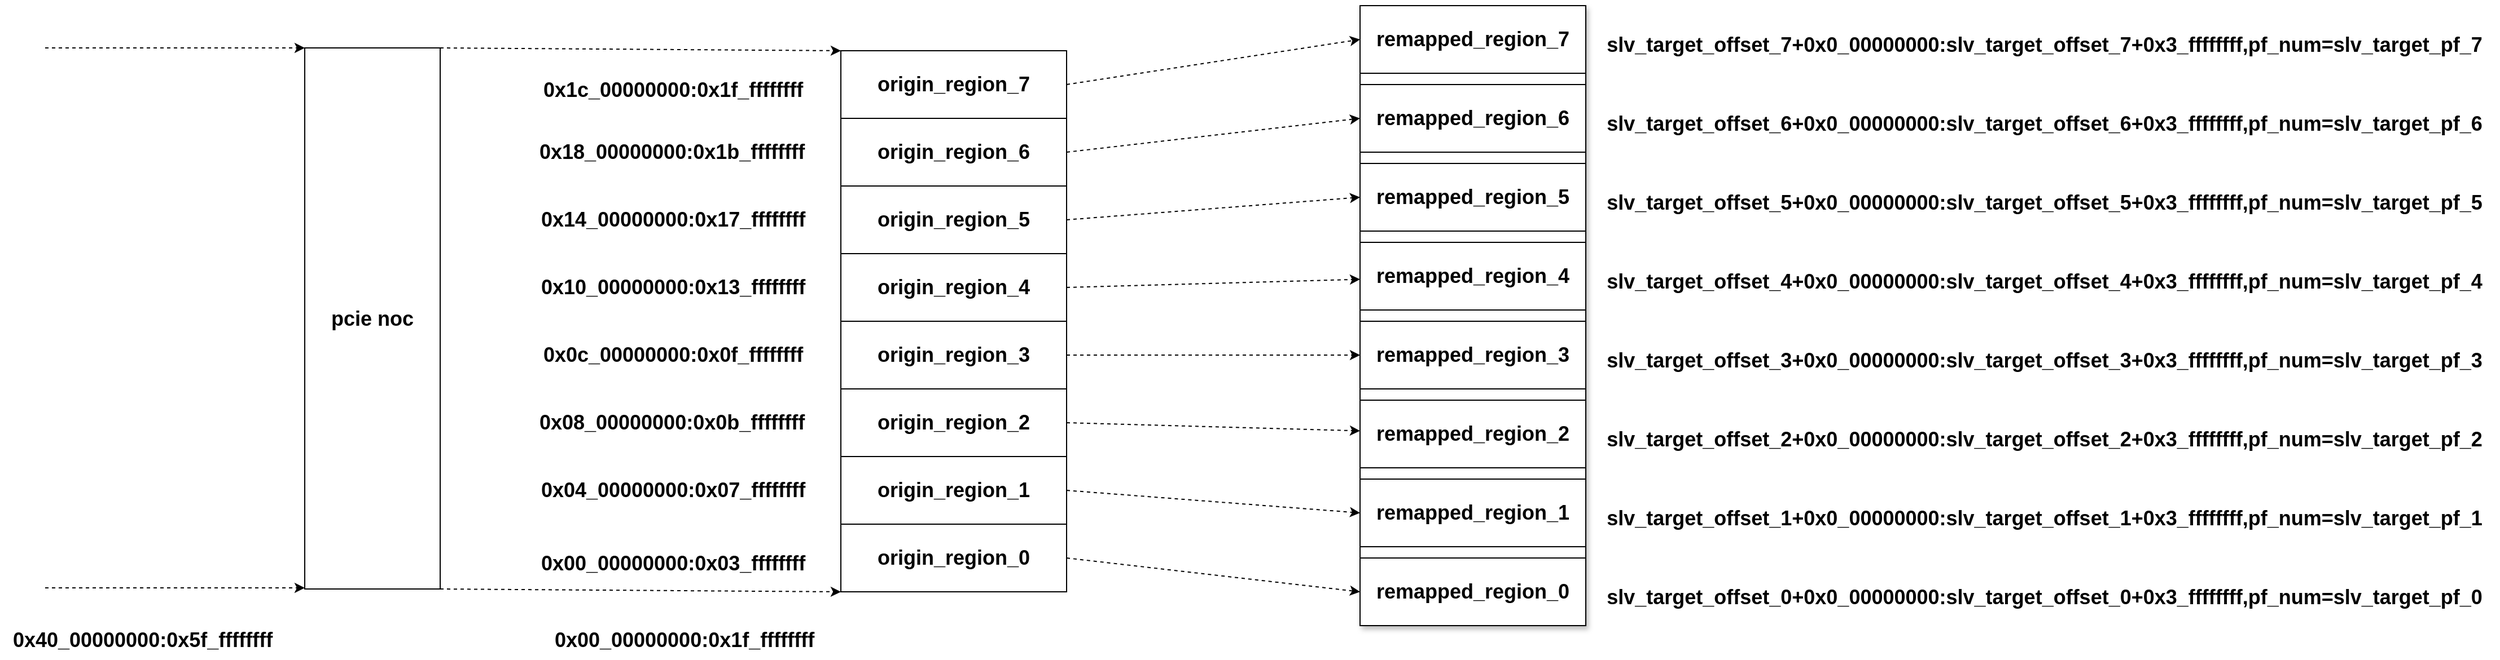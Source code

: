 <mxfile version="22.1.16" type="github">
  <diagram name="第 1 页" id="gBOBwzkPCCH1JuNX69Bu">
    <mxGraphModel dx="2687" dy="1370" grid="0" gridSize="10" guides="1" tooltips="1" connect="1" arrows="1" fold="1" page="0" pageScale="1" pageWidth="827" pageHeight="1169" math="0" shadow="0">
      <root>
        <mxCell id="0" />
        <mxCell id="1" parent="0" />
        <mxCell id="eND1xTv-XT-y6FTNQKB9-30" value="" style="rounded=0;whiteSpace=wrap;html=1;shadow=1;fontSize=18;fontStyle=1" vertex="1" parent="1">
          <mxGeometry x="960" y="390" width="200" height="550" as="geometry" />
        </mxCell>
        <mxCell id="eND1xTv-XT-y6FTNQKB9-42" style="rounded=0;orthogonalLoop=1;jettySize=auto;html=1;exitX=1;exitY=0;exitDx=0;exitDy=0;entryX=0;entryY=0;entryDx=0;entryDy=0;dashed=1;fontSize=18;fontStyle=1" edge="1" parent="1" source="eND1xTv-XT-y6FTNQKB9-5" target="eND1xTv-XT-y6FTNQKB9-7">
          <mxGeometry relative="1" as="geometry" />
        </mxCell>
        <mxCell id="eND1xTv-XT-y6FTNQKB9-43" style="rounded=0;orthogonalLoop=1;jettySize=auto;html=1;exitX=1;exitY=1;exitDx=0;exitDy=0;entryX=0;entryY=1;entryDx=0;entryDy=0;dashed=1;fontSize=18;fontStyle=1" edge="1" parent="1" source="eND1xTv-XT-y6FTNQKB9-5" target="eND1xTv-XT-y6FTNQKB9-13">
          <mxGeometry relative="1" as="geometry" />
        </mxCell>
        <mxCell id="eND1xTv-XT-y6FTNQKB9-5" value="pcie noc" style="rounded=0;whiteSpace=wrap;html=1;fontSize=18;fontStyle=1" vertex="1" parent="1">
          <mxGeometry x="25" y="427.5" width="120" height="480" as="geometry" />
        </mxCell>
        <mxCell id="eND1xTv-XT-y6FTNQKB9-35" style="rounded=0;orthogonalLoop=1;jettySize=auto;html=1;exitX=1;exitY=0.5;exitDx=0;exitDy=0;entryX=0;entryY=0.5;entryDx=0;entryDy=0;dashed=1;fontSize=18;fontStyle=1" edge="1" parent="1" source="eND1xTv-XT-y6FTNQKB9-6" target="eND1xTv-XT-y6FTNQKB9-22">
          <mxGeometry relative="1" as="geometry" />
        </mxCell>
        <mxCell id="eND1xTv-XT-y6FTNQKB9-6" value="origin_region_6" style="rounded=0;whiteSpace=wrap;html=1;fontSize=18;fontStyle=1" vertex="1" parent="1">
          <mxGeometry x="500" y="490" width="200" height="60" as="geometry" />
        </mxCell>
        <mxCell id="eND1xTv-XT-y6FTNQKB9-34" style="rounded=0;orthogonalLoop=1;jettySize=auto;html=1;exitX=1;exitY=0.5;exitDx=0;exitDy=0;entryX=0;entryY=0.5;entryDx=0;entryDy=0;dashed=1;fontSize=18;fontStyle=1" edge="1" parent="1" source="eND1xTv-XT-y6FTNQKB9-7" target="eND1xTv-XT-y6FTNQKB9-23">
          <mxGeometry relative="1" as="geometry" />
        </mxCell>
        <mxCell id="eND1xTv-XT-y6FTNQKB9-7" value="origin_region_7" style="rounded=0;whiteSpace=wrap;html=1;fontSize=18;fontStyle=1" vertex="1" parent="1">
          <mxGeometry x="500" y="430" width="200" height="60" as="geometry" />
        </mxCell>
        <mxCell id="eND1xTv-XT-y6FTNQKB9-36" style="rounded=0;orthogonalLoop=1;jettySize=auto;html=1;exitX=1;exitY=0.5;exitDx=0;exitDy=0;entryX=0;entryY=0.5;entryDx=0;entryDy=0;dashed=1;fontSize=18;fontStyle=1" edge="1" parent="1" source="eND1xTv-XT-y6FTNQKB9-8" target="eND1xTv-XT-y6FTNQKB9-24">
          <mxGeometry relative="1" as="geometry" />
        </mxCell>
        <mxCell id="eND1xTv-XT-y6FTNQKB9-8" value="origin_region_5" style="rounded=0;whiteSpace=wrap;html=1;fontSize=18;fontStyle=1" vertex="1" parent="1">
          <mxGeometry x="500" y="550" width="200" height="60" as="geometry" />
        </mxCell>
        <mxCell id="eND1xTv-XT-y6FTNQKB9-37" style="rounded=0;orthogonalLoop=1;jettySize=auto;html=1;exitX=1;exitY=0.5;exitDx=0;exitDy=0;dashed=1;fontSize=18;fontStyle=1" edge="1" parent="1" source="eND1xTv-XT-y6FTNQKB9-9" target="eND1xTv-XT-y6FTNQKB9-25">
          <mxGeometry relative="1" as="geometry" />
        </mxCell>
        <mxCell id="eND1xTv-XT-y6FTNQKB9-9" value="origin_region_4" style="rounded=0;whiteSpace=wrap;html=1;fontSize=18;fontStyle=1" vertex="1" parent="1">
          <mxGeometry x="500" y="610" width="200" height="60" as="geometry" />
        </mxCell>
        <mxCell id="eND1xTv-XT-y6FTNQKB9-38" style="rounded=0;orthogonalLoop=1;jettySize=auto;html=1;exitX=1;exitY=0.5;exitDx=0;exitDy=0;dashed=1;fontSize=18;fontStyle=1" edge="1" parent="1" source="eND1xTv-XT-y6FTNQKB9-10" target="eND1xTv-XT-y6FTNQKB9-26">
          <mxGeometry relative="1" as="geometry" />
        </mxCell>
        <mxCell id="eND1xTv-XT-y6FTNQKB9-10" value="origin_region_3" style="rounded=0;whiteSpace=wrap;html=1;fontSize=18;fontStyle=1" vertex="1" parent="1">
          <mxGeometry x="500" y="670" width="200" height="60" as="geometry" />
        </mxCell>
        <mxCell id="eND1xTv-XT-y6FTNQKB9-39" style="rounded=0;orthogonalLoop=1;jettySize=auto;html=1;exitX=1;exitY=0.5;exitDx=0;exitDy=0;dashed=1;fontSize=18;fontStyle=1" edge="1" parent="1" source="eND1xTv-XT-y6FTNQKB9-11" target="eND1xTv-XT-y6FTNQKB9-27">
          <mxGeometry relative="1" as="geometry" />
        </mxCell>
        <mxCell id="eND1xTv-XT-y6FTNQKB9-11" value="origin_region_2" style="rounded=0;whiteSpace=wrap;html=1;fontSize=18;fontStyle=1" vertex="1" parent="1">
          <mxGeometry x="500" y="730" width="200" height="60" as="geometry" />
        </mxCell>
        <mxCell id="eND1xTv-XT-y6FTNQKB9-40" style="rounded=0;orthogonalLoop=1;jettySize=auto;html=1;exitX=1;exitY=0.5;exitDx=0;exitDy=0;entryX=0;entryY=0.5;entryDx=0;entryDy=0;dashed=1;fontSize=18;fontStyle=1" edge="1" parent="1" source="eND1xTv-XT-y6FTNQKB9-12" target="eND1xTv-XT-y6FTNQKB9-28">
          <mxGeometry relative="1" as="geometry" />
        </mxCell>
        <mxCell id="eND1xTv-XT-y6FTNQKB9-12" value="origin_region_1" style="rounded=0;whiteSpace=wrap;html=1;fontSize=18;fontStyle=1" vertex="1" parent="1">
          <mxGeometry x="500" y="790" width="200" height="60" as="geometry" />
        </mxCell>
        <mxCell id="eND1xTv-XT-y6FTNQKB9-41" style="rounded=0;orthogonalLoop=1;jettySize=auto;html=1;exitX=1;exitY=0.5;exitDx=0;exitDy=0;entryX=0;entryY=0.5;entryDx=0;entryDy=0;dashed=1;fontSize=18;fontStyle=1" edge="1" parent="1" source="eND1xTv-XT-y6FTNQKB9-13" target="eND1xTv-XT-y6FTNQKB9-29">
          <mxGeometry relative="1" as="geometry" />
        </mxCell>
        <mxCell id="eND1xTv-XT-y6FTNQKB9-13" value="origin_region_0" style="rounded=0;whiteSpace=wrap;html=1;fontSize=18;fontStyle=1" vertex="1" parent="1">
          <mxGeometry x="500" y="850" width="200" height="60" as="geometry" />
        </mxCell>
        <mxCell id="eND1xTv-XT-y6FTNQKB9-22" value="remapped_region_6" style="rounded=0;whiteSpace=wrap;html=1;fontSize=18;fontStyle=1" vertex="1" parent="1">
          <mxGeometry x="960" y="460" width="200" height="60" as="geometry" />
        </mxCell>
        <mxCell id="eND1xTv-XT-y6FTNQKB9-23" value="remapped_region_7" style="rounded=0;whiteSpace=wrap;html=1;fontSize=18;fontStyle=1" vertex="1" parent="1">
          <mxGeometry x="960" y="390" width="200" height="60" as="geometry" />
        </mxCell>
        <mxCell id="eND1xTv-XT-y6FTNQKB9-24" value="remapped_region_5" style="rounded=0;whiteSpace=wrap;html=1;fontSize=18;fontStyle=1" vertex="1" parent="1">
          <mxGeometry x="960" y="530" width="200" height="60" as="geometry" />
        </mxCell>
        <mxCell id="eND1xTv-XT-y6FTNQKB9-25" value="remapped_region_4" style="rounded=0;whiteSpace=wrap;html=1;fontSize=18;fontStyle=1" vertex="1" parent="1">
          <mxGeometry x="960" y="600" width="200" height="60" as="geometry" />
        </mxCell>
        <mxCell id="eND1xTv-XT-y6FTNQKB9-26" value="remapped_region_3" style="rounded=0;whiteSpace=wrap;html=1;fontSize=18;fontStyle=1" vertex="1" parent="1">
          <mxGeometry x="960" y="670" width="200" height="60" as="geometry" />
        </mxCell>
        <mxCell id="eND1xTv-XT-y6FTNQKB9-27" value="remapped_region_2" style="rounded=0;whiteSpace=wrap;html=1;fontSize=18;fontStyle=1" vertex="1" parent="1">
          <mxGeometry x="960" y="740" width="200" height="60" as="geometry" />
        </mxCell>
        <mxCell id="eND1xTv-XT-y6FTNQKB9-28" value="remapped_region_1" style="rounded=0;whiteSpace=wrap;html=1;fontSize=18;fontStyle=1" vertex="1" parent="1">
          <mxGeometry x="960" y="810" width="200" height="60" as="geometry" />
        </mxCell>
        <mxCell id="eND1xTv-XT-y6FTNQKB9-29" value="remapped_region_0" style="rounded=0;whiteSpace=wrap;html=1;fontSize=18;fontStyle=1" vertex="1" parent="1">
          <mxGeometry x="960" y="880" width="200" height="60" as="geometry" />
        </mxCell>
        <mxCell id="eND1xTv-XT-y6FTNQKB9-44" value="" style="endArrow=classic;html=1;rounded=0;dashed=1;fontSize=18;fontStyle=1" edge="1" parent="1">
          <mxGeometry width="50" height="50" relative="1" as="geometry">
            <mxPoint x="-205" y="427.5" as="sourcePoint" />
            <mxPoint x="25" y="427.5" as="targetPoint" />
          </mxGeometry>
        </mxCell>
        <mxCell id="eND1xTv-XT-y6FTNQKB9-45" value="" style="endArrow=classic;html=1;rounded=0;dashed=1;fontSize=18;fontStyle=1" edge="1" parent="1">
          <mxGeometry width="50" height="50" relative="1" as="geometry">
            <mxPoint x="-205" y="906.5" as="sourcePoint" />
            <mxPoint x="25" y="906.5" as="targetPoint" />
          </mxGeometry>
        </mxCell>
        <mxCell id="eND1xTv-XT-y6FTNQKB9-47" value="0x40_00000000:0x5f_ffffffff" style="text;html=1;align=center;verticalAlign=middle;resizable=0;points=[];autosize=1;strokeColor=none;fillColor=none;fontSize=18;fontStyle=1" vertex="1" parent="1">
          <mxGeometry x="-245" y="935.5" width="251" height="34" as="geometry" />
        </mxCell>
        <mxCell id="eND1xTv-XT-y6FTNQKB9-48" value="0x00_00000000:0x1f_ffffffff" style="text;html=1;align=center;verticalAlign=middle;resizable=0;points=[];autosize=1;strokeColor=none;fillColor=none;fontSize=18;fontStyle=1" vertex="1" parent="1">
          <mxGeometry x="235" y="935.5" width="251" height="34" as="geometry" />
        </mxCell>
        <mxCell id="eND1xTv-XT-y6FTNQKB9-49" value="0x00_00000000:0x03_ffffffff" style="text;html=1;align=center;verticalAlign=middle;resizable=0;points=[];autosize=1;strokeColor=none;fillColor=none;fontSize=18;fontStyle=1" vertex="1" parent="1">
          <mxGeometry x="223" y="868" width="255" height="34" as="geometry" />
        </mxCell>
        <mxCell id="eND1xTv-XT-y6FTNQKB9-50" value="0x04_00000000:0x07_ffffffff" style="text;html=1;align=center;verticalAlign=middle;resizable=0;points=[];autosize=1;strokeColor=none;fillColor=none;fontSize=18;fontStyle=1" vertex="1" parent="1">
          <mxGeometry x="223" y="803" width="255" height="34" as="geometry" />
        </mxCell>
        <mxCell id="eND1xTv-XT-y6FTNQKB9-51" value="0x08_00000000:0x0b_ffffffff" style="text;html=1;align=center;verticalAlign=middle;resizable=0;points=[];autosize=1;strokeColor=none;fillColor=none;fontSize=18;fontStyle=1" vertex="1" parent="1">
          <mxGeometry x="222" y="743" width="256" height="34" as="geometry" />
        </mxCell>
        <mxCell id="eND1xTv-XT-y6FTNQKB9-52" value="0x0c_00000000:0x0f_ffffffff" style="text;html=1;align=center;verticalAlign=middle;resizable=0;points=[];autosize=1;strokeColor=none;fillColor=none;fontSize=18;fontStyle=1" vertex="1" parent="1">
          <mxGeometry x="225" y="683" width="251" height="34" as="geometry" />
        </mxCell>
        <mxCell id="eND1xTv-XT-y6FTNQKB9-53" value="0x10_00000000:0x13_ffffffff" style="text;html=1;align=center;verticalAlign=middle;resizable=0;points=[];autosize=1;strokeColor=none;fillColor=none;fontSize=18;fontStyle=1" vertex="1" parent="1">
          <mxGeometry x="223" y="623" width="255" height="34" as="geometry" />
        </mxCell>
        <mxCell id="eND1xTv-XT-y6FTNQKB9-54" value="0x14_00000000:0x17_ffffffff" style="text;html=1;align=center;verticalAlign=middle;resizable=0;points=[];autosize=1;strokeColor=none;fillColor=none;fontSize=18;fontStyle=1" vertex="1" parent="1">
          <mxGeometry x="223" y="563" width="255" height="34" as="geometry" />
        </mxCell>
        <mxCell id="eND1xTv-XT-y6FTNQKB9-55" value="0x18_00000000:0x1b_ffffffff" style="text;html=1;align=center;verticalAlign=middle;resizable=0;points=[];autosize=1;strokeColor=none;fillColor=none;fontSize=18;fontStyle=1" vertex="1" parent="1">
          <mxGeometry x="222" y="503" width="256" height="34" as="geometry" />
        </mxCell>
        <mxCell id="eND1xTv-XT-y6FTNQKB9-56" value="0x1c_00000000:0x1f_ffffffff" style="text;html=1;align=center;verticalAlign=middle;resizable=0;points=[];autosize=1;strokeColor=none;fillColor=none;fontSize=18;fontStyle=1" vertex="1" parent="1">
          <mxGeometry x="225" y="448" width="251" height="34" as="geometry" />
        </mxCell>
        <mxCell id="eND1xTv-XT-y6FTNQKB9-57" value="slv_target_offset_7+0x0_00000000:slv_target_offset_7+0x3_ffffffff,pf_num=slv_target_pf_7" style="text;html=1;align=center;verticalAlign=middle;resizable=0;points=[];autosize=1;strokeColor=none;fillColor=none;fontSize=18;fontStyle=1" vertex="1" parent="1">
          <mxGeometry x="1162" y="408" width="807" height="34" as="geometry" />
        </mxCell>
        <mxCell id="eND1xTv-XT-y6FTNQKB9-58" value="slv_target_offset_0+0x0_00000000:slv_target_offset_0+0x3_ffffffff,pf_num=slv_target_pf_0" style="text;html=1;align=center;verticalAlign=middle;resizable=0;points=[];autosize=1;strokeColor=none;fillColor=none;fontSize=18;fontStyle=1" vertex="1" parent="1">
          <mxGeometry x="1162" y="898" width="807" height="34" as="geometry" />
        </mxCell>
        <mxCell id="eND1xTv-XT-y6FTNQKB9-59" value="slv_target_offset_1+0x0_00000000:slv_target_offset_1+0x3_ffffffff,pf_num=slv_target_pf_1" style="text;html=1;align=center;verticalAlign=middle;resizable=0;points=[];autosize=1;strokeColor=none;fillColor=none;fontSize=18;fontStyle=1" vertex="1" parent="1">
          <mxGeometry x="1162" y="828" width="807" height="34" as="geometry" />
        </mxCell>
        <mxCell id="eND1xTv-XT-y6FTNQKB9-60" value="slv_target_offset_2+0x0_00000000:slv_target_offset_2+0x3_ffffffff,pf_num=slv_target_pf_2" style="text;html=1;align=center;verticalAlign=middle;resizable=0;points=[];autosize=1;strokeColor=none;fillColor=none;fontSize=18;fontStyle=1" vertex="1" parent="1">
          <mxGeometry x="1162" y="758" width="807" height="34" as="geometry" />
        </mxCell>
        <mxCell id="eND1xTv-XT-y6FTNQKB9-61" value="slv_target_offset_3+0x0_00000000:slv_target_offset_3+0x3_ffffffff,pf_num=slv_target_pf_3" style="text;html=1;align=center;verticalAlign=middle;resizable=0;points=[];autosize=1;strokeColor=none;fillColor=none;fontSize=18;fontStyle=1" vertex="1" parent="1">
          <mxGeometry x="1162" y="688" width="807" height="34" as="geometry" />
        </mxCell>
        <mxCell id="eND1xTv-XT-y6FTNQKB9-62" value="slv_target_offset_4+0x0_00000000:slv_target_offset_4+0x3_ffffffff,pf_num=slv_target_pf_4" style="text;html=1;align=center;verticalAlign=middle;resizable=0;points=[];autosize=1;strokeColor=none;fillColor=none;fontSize=18;fontStyle=1" vertex="1" parent="1">
          <mxGeometry x="1162" y="618" width="807" height="34" as="geometry" />
        </mxCell>
        <mxCell id="eND1xTv-XT-y6FTNQKB9-63" value="slv_target_offset_5+0x0_00000000:slv_target_offset_5+0x3_ffffffff,pf_num=slv_target_pf_5" style="text;html=1;align=center;verticalAlign=middle;resizable=0;points=[];autosize=1;strokeColor=none;fillColor=none;fontSize=18;fontStyle=1" vertex="1" parent="1">
          <mxGeometry x="1162" y="548" width="807" height="34" as="geometry" />
        </mxCell>
        <mxCell id="eND1xTv-XT-y6FTNQKB9-64" value="slv_target_offset_6+0x0_00000000:slv_target_offset_6+0x3_ffffffff,pf_num=slv_target_pf_6" style="text;html=1;align=center;verticalAlign=middle;resizable=0;points=[];autosize=1;strokeColor=none;fillColor=none;fontSize=18;fontStyle=1" vertex="1" parent="1">
          <mxGeometry x="1162" y="478" width="807" height="34" as="geometry" />
        </mxCell>
      </root>
    </mxGraphModel>
  </diagram>
</mxfile>
